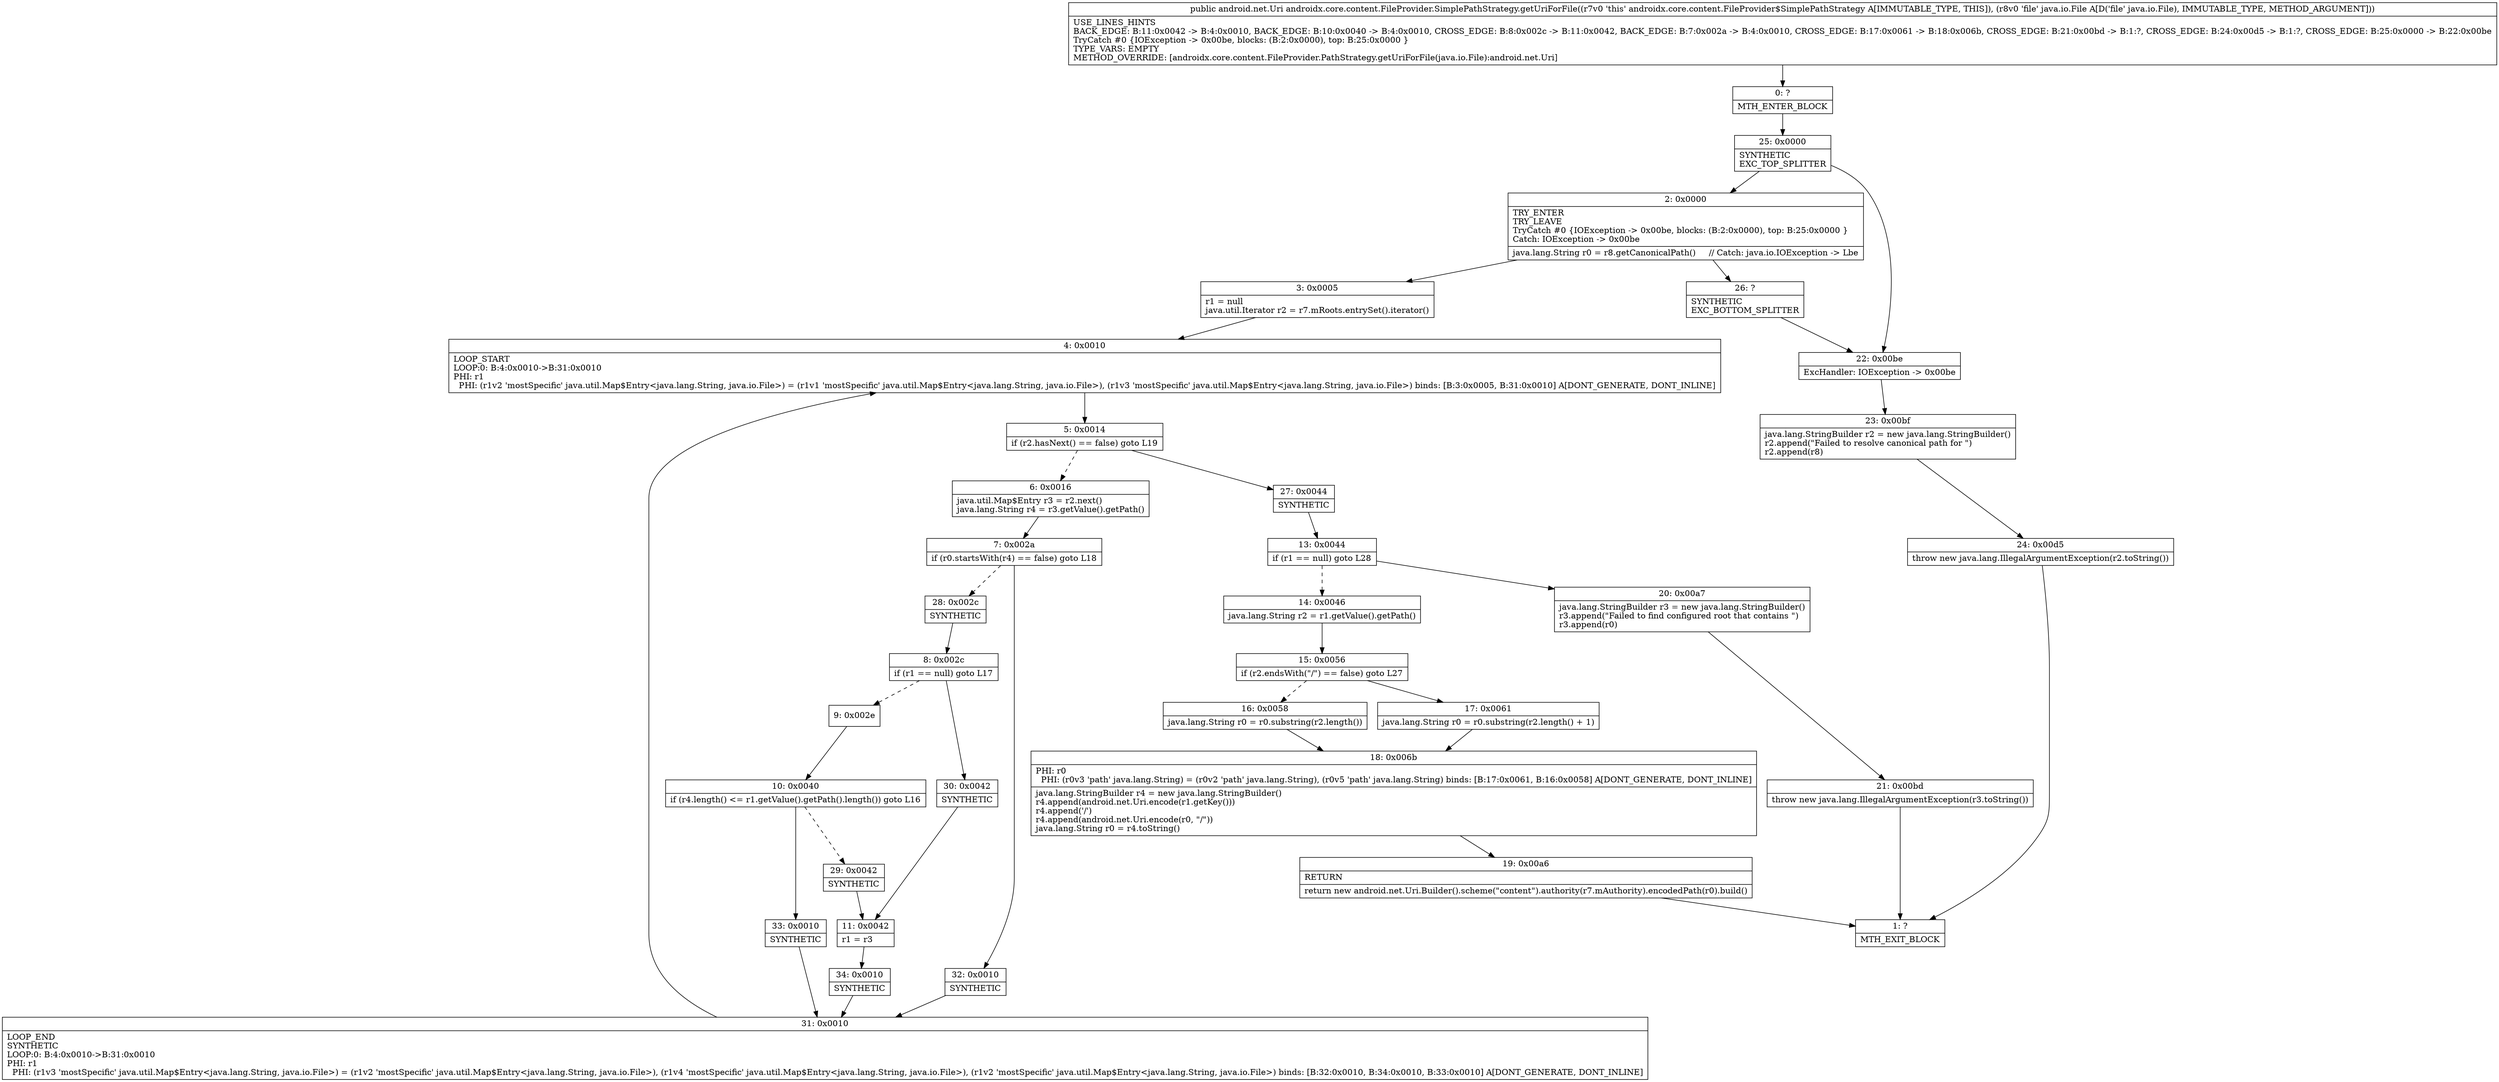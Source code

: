 digraph "CFG forandroidx.core.content.FileProvider.SimplePathStrategy.getUriForFile(Ljava\/io\/File;)Landroid\/net\/Uri;" {
Node_0 [shape=record,label="{0\:\ ?|MTH_ENTER_BLOCK\l}"];
Node_25 [shape=record,label="{25\:\ 0x0000|SYNTHETIC\lEXC_TOP_SPLITTER\l}"];
Node_2 [shape=record,label="{2\:\ 0x0000|TRY_ENTER\lTRY_LEAVE\lTryCatch #0 \{IOException \-\> 0x00be, blocks: (B:2:0x0000), top: B:25:0x0000 \}\lCatch: IOException \-\> 0x00be\l|java.lang.String r0 = r8.getCanonicalPath()     \/\/ Catch: java.io.IOException \-\> Lbe\l}"];
Node_3 [shape=record,label="{3\:\ 0x0005|r1 = null\ljava.util.Iterator r2 = r7.mRoots.entrySet().iterator()\l}"];
Node_4 [shape=record,label="{4\:\ 0x0010|LOOP_START\lLOOP:0: B:4:0x0010\-\>B:31:0x0010\lPHI: r1 \l  PHI: (r1v2 'mostSpecific' java.util.Map$Entry\<java.lang.String, java.io.File\>) = (r1v1 'mostSpecific' java.util.Map$Entry\<java.lang.String, java.io.File\>), (r1v3 'mostSpecific' java.util.Map$Entry\<java.lang.String, java.io.File\>) binds: [B:3:0x0005, B:31:0x0010] A[DONT_GENERATE, DONT_INLINE]\l}"];
Node_5 [shape=record,label="{5\:\ 0x0014|if (r2.hasNext() == false) goto L19\l}"];
Node_6 [shape=record,label="{6\:\ 0x0016|java.util.Map$Entry r3 = r2.next()\ljava.lang.String r4 = r3.getValue().getPath()\l}"];
Node_7 [shape=record,label="{7\:\ 0x002a|if (r0.startsWith(r4) == false) goto L18\l}"];
Node_28 [shape=record,label="{28\:\ 0x002c|SYNTHETIC\l}"];
Node_8 [shape=record,label="{8\:\ 0x002c|if (r1 == null) goto L17\l}"];
Node_9 [shape=record,label="{9\:\ 0x002e}"];
Node_10 [shape=record,label="{10\:\ 0x0040|if (r4.length() \<= r1.getValue().getPath().length()) goto L16\l}"];
Node_29 [shape=record,label="{29\:\ 0x0042|SYNTHETIC\l}"];
Node_11 [shape=record,label="{11\:\ 0x0042|r1 = r3\l}"];
Node_34 [shape=record,label="{34\:\ 0x0010|SYNTHETIC\l}"];
Node_31 [shape=record,label="{31\:\ 0x0010|LOOP_END\lSYNTHETIC\lLOOP:0: B:4:0x0010\-\>B:31:0x0010\lPHI: r1 \l  PHI: (r1v3 'mostSpecific' java.util.Map$Entry\<java.lang.String, java.io.File\>) = (r1v2 'mostSpecific' java.util.Map$Entry\<java.lang.String, java.io.File\>), (r1v4 'mostSpecific' java.util.Map$Entry\<java.lang.String, java.io.File\>), (r1v2 'mostSpecific' java.util.Map$Entry\<java.lang.String, java.io.File\>) binds: [B:32:0x0010, B:34:0x0010, B:33:0x0010] A[DONT_GENERATE, DONT_INLINE]\l}"];
Node_33 [shape=record,label="{33\:\ 0x0010|SYNTHETIC\l}"];
Node_30 [shape=record,label="{30\:\ 0x0042|SYNTHETIC\l}"];
Node_32 [shape=record,label="{32\:\ 0x0010|SYNTHETIC\l}"];
Node_27 [shape=record,label="{27\:\ 0x0044|SYNTHETIC\l}"];
Node_13 [shape=record,label="{13\:\ 0x0044|if (r1 == null) goto L28\l}"];
Node_14 [shape=record,label="{14\:\ 0x0046|java.lang.String r2 = r1.getValue().getPath()\l}"];
Node_15 [shape=record,label="{15\:\ 0x0056|if (r2.endsWith(\"\/\") == false) goto L27\l}"];
Node_16 [shape=record,label="{16\:\ 0x0058|java.lang.String r0 = r0.substring(r2.length())\l}"];
Node_18 [shape=record,label="{18\:\ 0x006b|PHI: r0 \l  PHI: (r0v3 'path' java.lang.String) = (r0v2 'path' java.lang.String), (r0v5 'path' java.lang.String) binds: [B:17:0x0061, B:16:0x0058] A[DONT_GENERATE, DONT_INLINE]\l|java.lang.StringBuilder r4 = new java.lang.StringBuilder()\lr4.append(android.net.Uri.encode(r1.getKey()))\lr4.append('\/')\lr4.append(android.net.Uri.encode(r0, \"\/\"))\ljava.lang.String r0 = r4.toString()\l}"];
Node_19 [shape=record,label="{19\:\ 0x00a6|RETURN\l|return new android.net.Uri.Builder().scheme(\"content\").authority(r7.mAuthority).encodedPath(r0).build()\l}"];
Node_1 [shape=record,label="{1\:\ ?|MTH_EXIT_BLOCK\l}"];
Node_17 [shape=record,label="{17\:\ 0x0061|java.lang.String r0 = r0.substring(r2.length() + 1)\l}"];
Node_20 [shape=record,label="{20\:\ 0x00a7|java.lang.StringBuilder r3 = new java.lang.StringBuilder()\lr3.append(\"Failed to find configured root that contains \")\lr3.append(r0)\l}"];
Node_21 [shape=record,label="{21\:\ 0x00bd|throw new java.lang.IllegalArgumentException(r3.toString())\l}"];
Node_26 [shape=record,label="{26\:\ ?|SYNTHETIC\lEXC_BOTTOM_SPLITTER\l}"];
Node_22 [shape=record,label="{22\:\ 0x00be|ExcHandler: IOException \-\> 0x00be\l}"];
Node_23 [shape=record,label="{23\:\ 0x00bf|java.lang.StringBuilder r2 = new java.lang.StringBuilder()\lr2.append(\"Failed to resolve canonical path for \")\lr2.append(r8)\l}"];
Node_24 [shape=record,label="{24\:\ 0x00d5|throw new java.lang.IllegalArgumentException(r2.toString())\l}"];
MethodNode[shape=record,label="{public android.net.Uri androidx.core.content.FileProvider.SimplePathStrategy.getUriForFile((r7v0 'this' androidx.core.content.FileProvider$SimplePathStrategy A[IMMUTABLE_TYPE, THIS]), (r8v0 'file' java.io.File A[D('file' java.io.File), IMMUTABLE_TYPE, METHOD_ARGUMENT]))  | USE_LINES_HINTS\lBACK_EDGE: B:11:0x0042 \-\> B:4:0x0010, BACK_EDGE: B:10:0x0040 \-\> B:4:0x0010, CROSS_EDGE: B:8:0x002c \-\> B:11:0x0042, BACK_EDGE: B:7:0x002a \-\> B:4:0x0010, CROSS_EDGE: B:17:0x0061 \-\> B:18:0x006b, CROSS_EDGE: B:21:0x00bd \-\> B:1:?, CROSS_EDGE: B:24:0x00d5 \-\> B:1:?, CROSS_EDGE: B:25:0x0000 \-\> B:22:0x00be\lTryCatch #0 \{IOException \-\> 0x00be, blocks: (B:2:0x0000), top: B:25:0x0000 \}\lTYPE_VARS: EMPTY\lMETHOD_OVERRIDE: [androidx.core.content.FileProvider.PathStrategy.getUriForFile(java.io.File):android.net.Uri]\l}"];
MethodNode -> Node_0;Node_0 -> Node_25;
Node_25 -> Node_2;
Node_25 -> Node_22;
Node_2 -> Node_3;
Node_2 -> Node_26;
Node_3 -> Node_4;
Node_4 -> Node_5;
Node_5 -> Node_6[style=dashed];
Node_5 -> Node_27;
Node_6 -> Node_7;
Node_7 -> Node_28[style=dashed];
Node_7 -> Node_32;
Node_28 -> Node_8;
Node_8 -> Node_9[style=dashed];
Node_8 -> Node_30;
Node_9 -> Node_10;
Node_10 -> Node_29[style=dashed];
Node_10 -> Node_33;
Node_29 -> Node_11;
Node_11 -> Node_34;
Node_34 -> Node_31;
Node_31 -> Node_4;
Node_33 -> Node_31;
Node_30 -> Node_11;
Node_32 -> Node_31;
Node_27 -> Node_13;
Node_13 -> Node_14[style=dashed];
Node_13 -> Node_20;
Node_14 -> Node_15;
Node_15 -> Node_16[style=dashed];
Node_15 -> Node_17;
Node_16 -> Node_18;
Node_18 -> Node_19;
Node_19 -> Node_1;
Node_17 -> Node_18;
Node_20 -> Node_21;
Node_21 -> Node_1;
Node_26 -> Node_22;
Node_22 -> Node_23;
Node_23 -> Node_24;
Node_24 -> Node_1;
}

